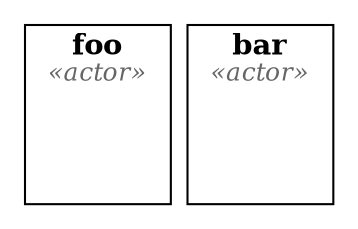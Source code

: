digraph g {
  compound=true
  subgraph cluster0 {
    label=<<B>foo</B><BR/><FONT POINT-SIZE="12" COLOR="#666666"><I>&#171;actor&#187;</I></FONT>>
    href=""
    tooltip=""
    g0 [shape=plaintext fontsize=12 label=""]
  }

  subgraph cluster1 {
    label=<<B>bar</B><BR/><FONT POINT-SIZE="12" COLOR="#666666"><I>&#171;actor&#187;</I></FONT>>
    href=""
    tooltip=""
    g1 [shape=plaintext fontsize=12 label=""]
  }

}
